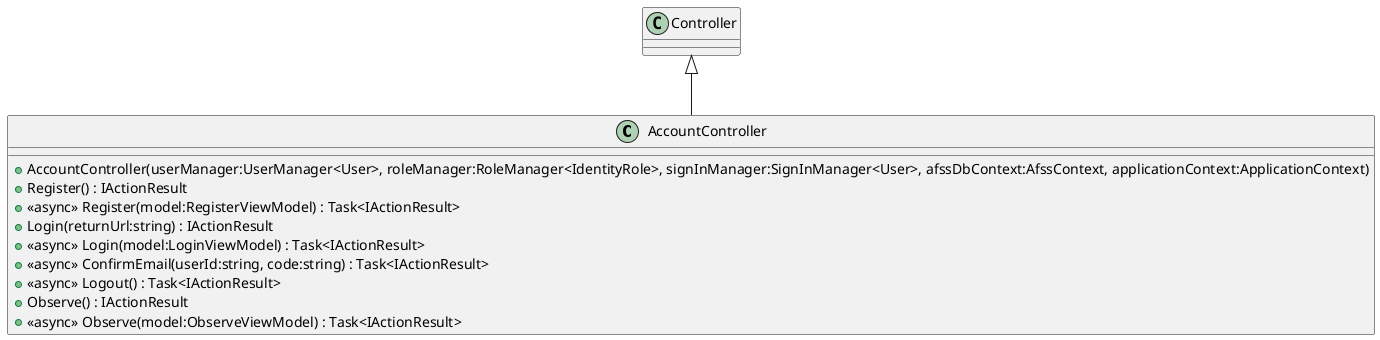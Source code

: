 @startuml
class AccountController {
    + AccountController(userManager:UserManager<User>, roleManager:RoleManager<IdentityRole>, signInManager:SignInManager<User>, afssDbContext:AfssContext, applicationContext:ApplicationContext)
    + Register() : IActionResult
    + <<async>> Register(model:RegisterViewModel) : Task<IActionResult>
    + Login(returnUrl:string) : IActionResult
    + <<async>> Login(model:LoginViewModel) : Task<IActionResult>
    + <<async>> ConfirmEmail(userId:string, code:string) : Task<IActionResult>
    + <<async>> Logout() : Task<IActionResult>
    + Observe() : IActionResult
    + <<async>> Observe(model:ObserveViewModel) : Task<IActionResult>
}
Controller <|-- AccountController
@enduml
